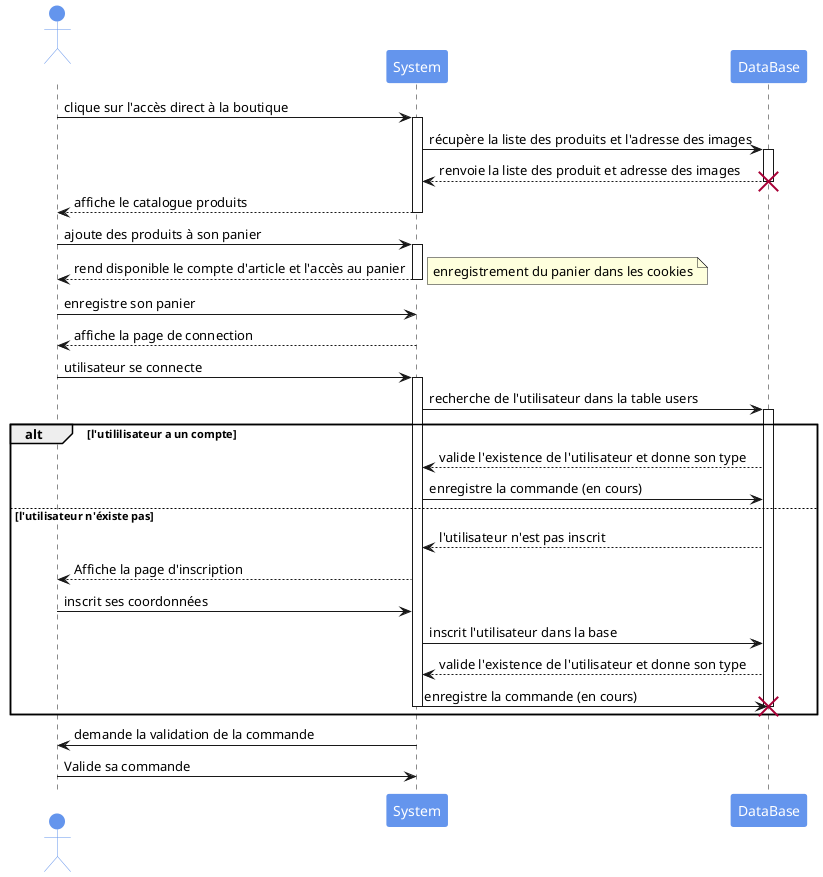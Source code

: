 @startuml sequence
skinparam backgroundcolor transparent
skinparam participant {
  BackgroundColor cornflowerblue
  bordercolor cornflowerblue
  fontColor white
}
skinparam actor {
  BackgroundColor cornflowerblue
  bordercolor cornflowerblue
  fontColor white
}
actor Utilisateur as U
Participant System as S
Participant DataBase as D
U->S : clique sur l'accès direct à la boutique
activate S
S->D : récupère la liste des produits et l'adresse des images
activate D
D-->S : renvoie la liste des produit et adresse des images
destroy D
S-->U : affiche le catalogue produits
deactivate S
U->S : ajoute des produits à son panier
activate S
S-->U : rend disponible le compte d'article et l'accès au panier
note right : enregistrement du panier dans les cookies

deactivate S
U->S : enregistre son panier
S-->U : affiche la page de connection
U->S : utilisateur se connecte
activate S
S->D : recherche de l'utilisateur dans la table users
activate D
alt l'utililisateur a un compte
D-->S : valide l'existence de l'utilisateur et donne son type
S->D : enregistre la commande (en cours)
else l'utilisateur n'éxiste pas
D-->S :l'utilisateur n'est pas inscrit
S-->U : Affiche la page d'inscription
U->S : inscrit ses coordonnées
S->D : inscrit l'utilisateur dans la base
D-->S : valide l'existence de l'utilisateur et donne son type
S->D : enregistre la commande (en cours)
destroy D
deactivate S
end
S->U : demande la validation de la commande
U->S : Valide sa commande


@enduml